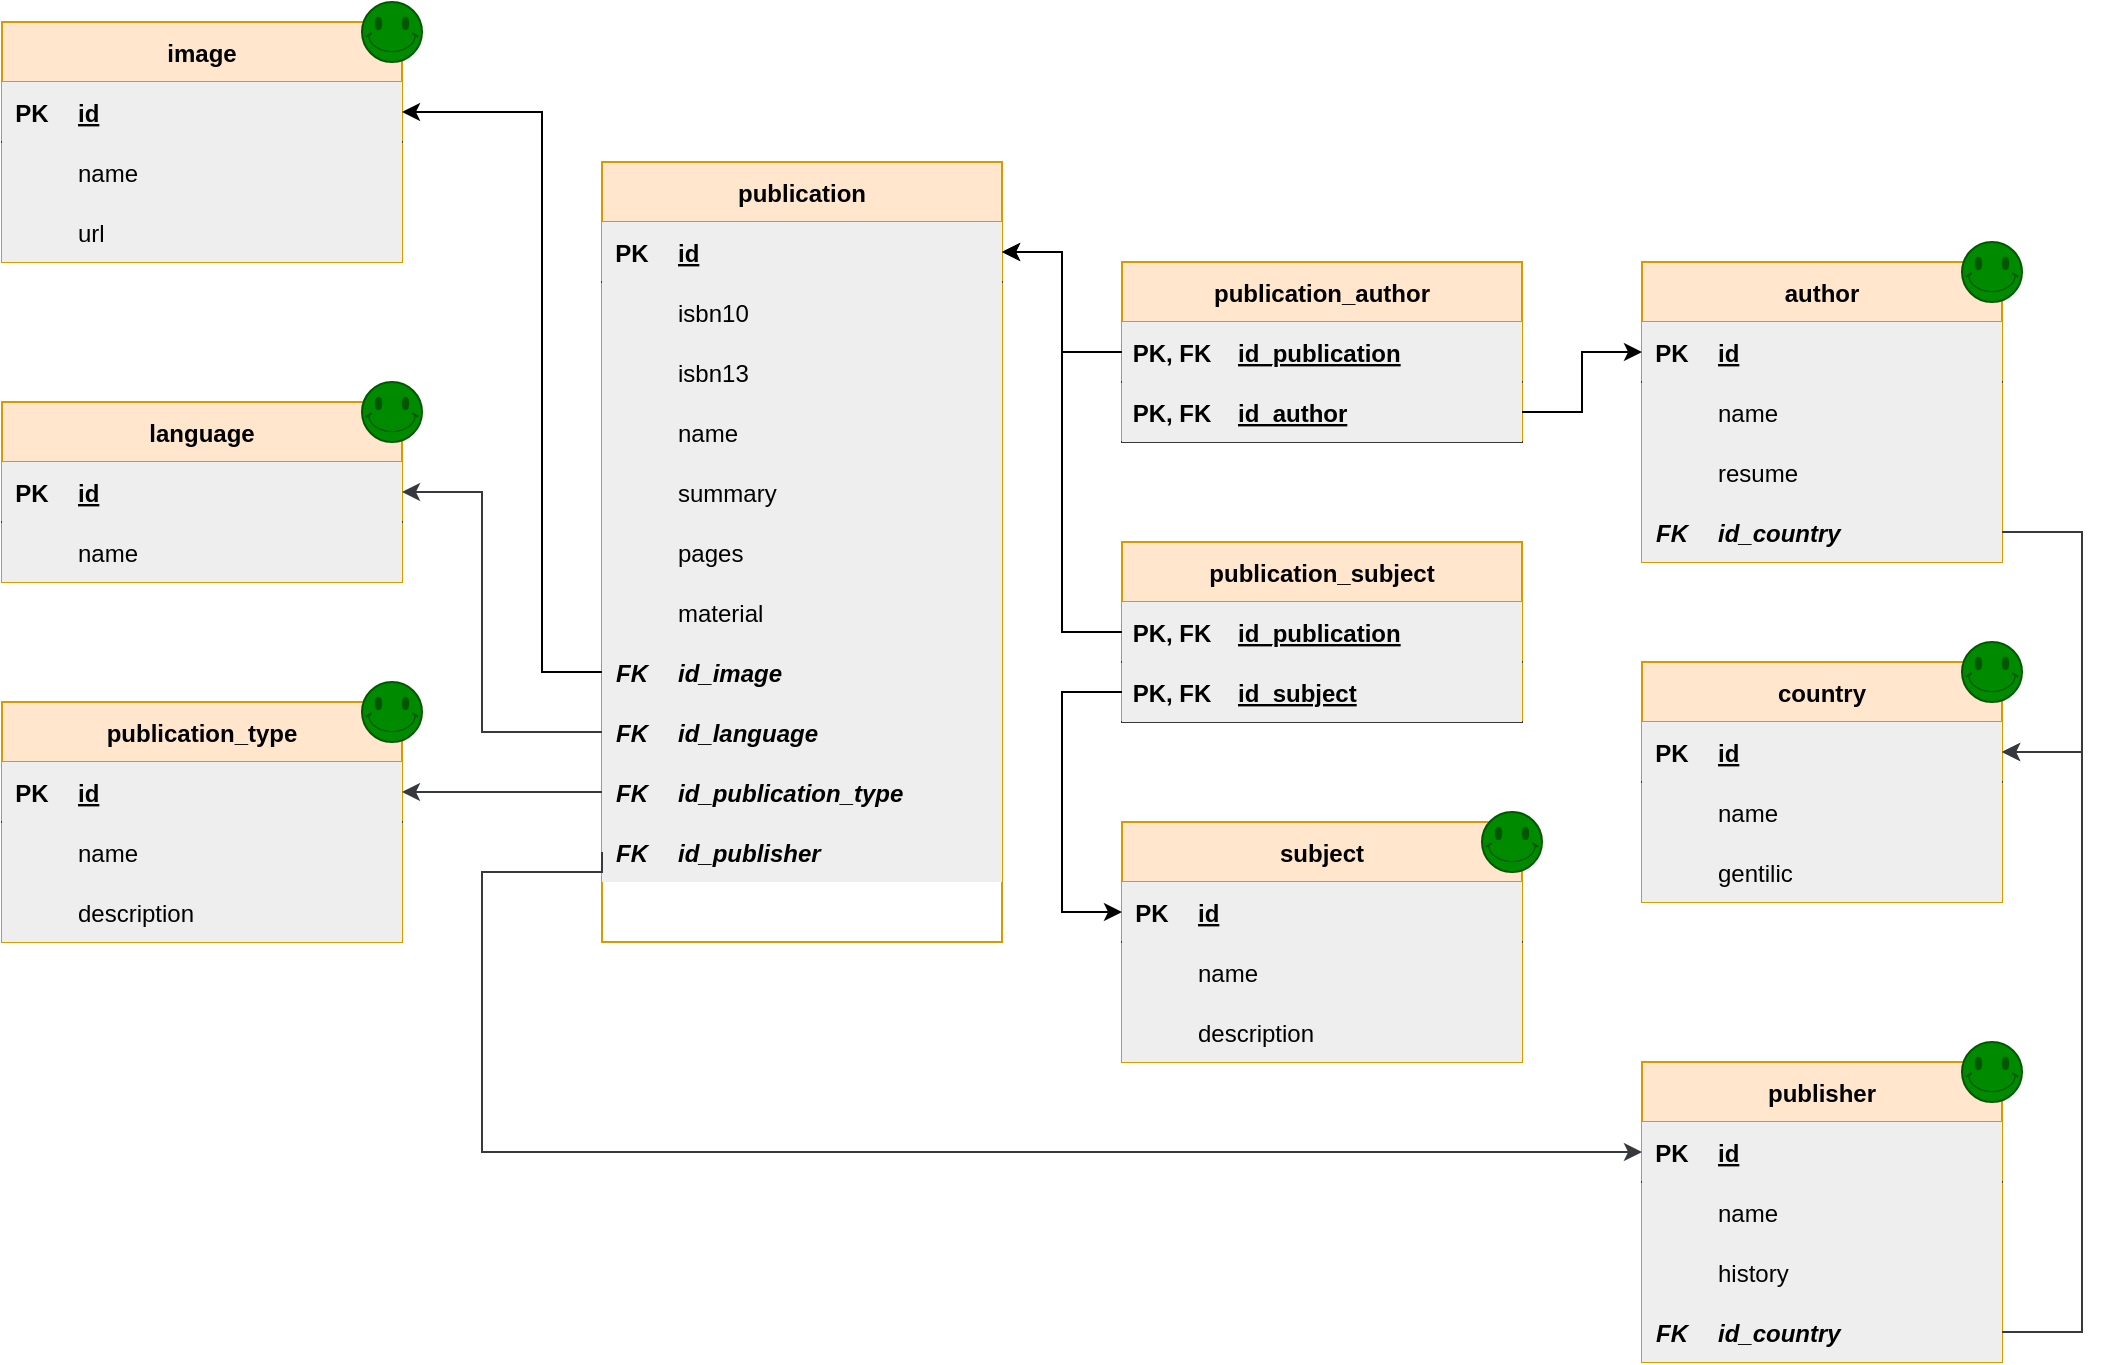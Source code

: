 <mxfile version="21.0.2" type="device"><diagram name="Página-1" id="mfetX-JVqdEnPKy1hPrd"><mxGraphModel dx="2098" dy="639" grid="1" gridSize="10" guides="1" tooltips="1" connect="1" arrows="1" fold="1" page="1" pageScale="1" pageWidth="827" pageHeight="1169" math="0" shadow="0"><root><mxCell id="0"/><mxCell id="1" parent="0"/><mxCell id="yhtWxjee3EIC4GKvI6Ur-1" value="country" style="shape=table;startSize=30;container=1;collapsible=1;childLayout=tableLayout;fixedRows=1;rowLines=0;fontStyle=1;align=center;resizeLast=1;shadow=0;swimlaneLine=1;fillColor=#ffe6cc;strokeColor=#d79b00;" parent="1" vertex="1"><mxGeometry x="620" y="520" width="180" height="120" as="geometry"/></mxCell><mxCell id="yhtWxjee3EIC4GKvI6Ur-2" value="" style="shape=tableRow;horizontal=0;startSize=0;swimlaneHead=0;swimlaneBody=0;collapsible=0;dropTarget=0;points=[[0,0.5],[1,0.5]];portConstraint=eastwest;top=0;left=0;right=0;bottom=1;shadow=0;fillColor=#eeeeee;swimlaneLine=1;strokeColor=#36393d;" parent="yhtWxjee3EIC4GKvI6Ur-1" vertex="1"><mxGeometry y="30" width="180" height="30" as="geometry"/></mxCell><mxCell id="yhtWxjee3EIC4GKvI6Ur-3" value="PK" style="shape=partialRectangle;connectable=0;top=0;left=0;bottom=0;right=0;fontStyle=1;overflow=hidden;shadow=0;fillColor=#eeeeee;swimlaneLine=1;strokeColor=#36393d;" parent="yhtWxjee3EIC4GKvI6Ur-2" vertex="1"><mxGeometry width="30" height="30" as="geometry"><mxRectangle width="30" height="30" as="alternateBounds"/></mxGeometry></mxCell><mxCell id="yhtWxjee3EIC4GKvI6Ur-4" value="id" style="shape=partialRectangle;connectable=0;top=0;left=0;bottom=0;right=0;align=left;spacingLeft=6;fontStyle=5;overflow=hidden;shadow=0;fillColor=#eeeeee;swimlaneLine=1;strokeColor=#36393d;" parent="yhtWxjee3EIC4GKvI6Ur-2" vertex="1"><mxGeometry x="30" width="150" height="30" as="geometry"><mxRectangle width="150" height="30" as="alternateBounds"/></mxGeometry></mxCell><mxCell id="yhtWxjee3EIC4GKvI6Ur-5" value="" style="shape=tableRow;horizontal=0;startSize=0;swimlaneHead=0;swimlaneBody=0;collapsible=0;dropTarget=0;points=[[0,0.5],[1,0.5]];portConstraint=eastwest;top=0;left=0;right=0;bottom=0;shadow=0;fillColor=#eeeeee;swimlaneLine=1;strokeColor=#36393d;" parent="yhtWxjee3EIC4GKvI6Ur-1" vertex="1"><mxGeometry y="60" width="180" height="30" as="geometry"/></mxCell><mxCell id="yhtWxjee3EIC4GKvI6Ur-6" value="" style="shape=partialRectangle;connectable=0;top=0;left=0;bottom=0;right=0;editable=1;overflow=hidden;shadow=0;fillColor=#eeeeee;swimlaneLine=1;strokeColor=#36393d;" parent="yhtWxjee3EIC4GKvI6Ur-5" vertex="1"><mxGeometry width="30" height="30" as="geometry"><mxRectangle width="30" height="30" as="alternateBounds"/></mxGeometry></mxCell><mxCell id="yhtWxjee3EIC4GKvI6Ur-7" value="name" style="shape=partialRectangle;connectable=0;top=0;left=0;bottom=0;right=0;align=left;spacingLeft=6;overflow=hidden;shadow=0;fillColor=#eeeeee;swimlaneLine=1;strokeColor=#36393d;" parent="yhtWxjee3EIC4GKvI6Ur-5" vertex="1"><mxGeometry x="30" width="150" height="30" as="geometry"><mxRectangle width="150" height="30" as="alternateBounds"/></mxGeometry></mxCell><mxCell id="yhtWxjee3EIC4GKvI6Ur-8" value="" style="shape=tableRow;horizontal=0;startSize=0;swimlaneHead=0;swimlaneBody=0;collapsible=0;dropTarget=0;points=[[0,0.5],[1,0.5]];portConstraint=eastwest;top=0;left=0;right=0;bottom=0;shadow=0;fillColor=#eeeeee;swimlaneLine=1;strokeColor=#36393d;" parent="yhtWxjee3EIC4GKvI6Ur-1" vertex="1"><mxGeometry y="90" width="180" height="30" as="geometry"/></mxCell><mxCell id="yhtWxjee3EIC4GKvI6Ur-9" value="" style="shape=partialRectangle;connectable=0;top=0;left=0;bottom=0;right=0;editable=1;overflow=hidden;shadow=0;fillColor=#eeeeee;swimlaneLine=1;strokeColor=#36393d;" parent="yhtWxjee3EIC4GKvI6Ur-8" vertex="1"><mxGeometry width="30" height="30" as="geometry"><mxRectangle width="30" height="30" as="alternateBounds"/></mxGeometry></mxCell><mxCell id="yhtWxjee3EIC4GKvI6Ur-10" value="gentilic" style="shape=partialRectangle;connectable=0;top=0;left=0;bottom=0;right=0;align=left;spacingLeft=6;overflow=hidden;shadow=0;fillColor=#eeeeee;swimlaneLine=1;strokeColor=#36393d;" parent="yhtWxjee3EIC4GKvI6Ur-8" vertex="1"><mxGeometry x="30" width="150" height="30" as="geometry"><mxRectangle width="150" height="30" as="alternateBounds"/></mxGeometry></mxCell><mxCell id="yhtWxjee3EIC4GKvI6Ur-14" value="publication_type" style="shape=table;startSize=30;container=1;collapsible=1;childLayout=tableLayout;fixedRows=1;rowLines=0;fontStyle=1;align=center;resizeLast=1;shadow=0;swimlaneLine=1;fillColor=#ffe6cc;strokeColor=#d79b00;" parent="1" vertex="1"><mxGeometry x="-200" y="540" width="200" height="120" as="geometry"/></mxCell><mxCell id="yhtWxjee3EIC4GKvI6Ur-15" value="" style="shape=tableRow;horizontal=0;startSize=0;swimlaneHead=0;swimlaneBody=0;collapsible=0;dropTarget=0;points=[[0,0.5],[1,0.5]];portConstraint=eastwest;top=0;left=0;right=0;bottom=1;shadow=0;fillColor=#eeeeee;swimlaneLine=1;strokeColor=#36393d;" parent="yhtWxjee3EIC4GKvI6Ur-14" vertex="1"><mxGeometry y="30" width="200" height="30" as="geometry"/></mxCell><mxCell id="yhtWxjee3EIC4GKvI6Ur-16" value="PK" style="shape=partialRectangle;connectable=0;top=0;left=0;bottom=0;right=0;fontStyle=1;overflow=hidden;shadow=0;fillColor=#eeeeee;swimlaneLine=1;strokeColor=#36393d;" parent="yhtWxjee3EIC4GKvI6Ur-15" vertex="1"><mxGeometry width="30" height="30" as="geometry"><mxRectangle width="30" height="30" as="alternateBounds"/></mxGeometry></mxCell><mxCell id="yhtWxjee3EIC4GKvI6Ur-17" value="id" style="shape=partialRectangle;connectable=0;top=0;left=0;bottom=0;right=0;align=left;spacingLeft=6;fontStyle=5;overflow=hidden;shadow=0;fillColor=#eeeeee;swimlaneLine=1;strokeColor=#36393d;" parent="yhtWxjee3EIC4GKvI6Ur-15" vertex="1"><mxGeometry x="30" width="170" height="30" as="geometry"><mxRectangle width="170" height="30" as="alternateBounds"/></mxGeometry></mxCell><mxCell id="yhtWxjee3EIC4GKvI6Ur-18" value="" style="shape=tableRow;horizontal=0;startSize=0;swimlaneHead=0;swimlaneBody=0;collapsible=0;dropTarget=0;points=[[0,0.5],[1,0.5]];portConstraint=eastwest;top=0;left=0;right=0;bottom=0;shadow=0;fillColor=#eeeeee;swimlaneLine=1;strokeColor=#36393d;" parent="yhtWxjee3EIC4GKvI6Ur-14" vertex="1"><mxGeometry y="60" width="200" height="30" as="geometry"/></mxCell><mxCell id="yhtWxjee3EIC4GKvI6Ur-19" value="" style="shape=partialRectangle;connectable=0;top=0;left=0;bottom=0;right=0;editable=1;overflow=hidden;shadow=0;fillColor=#eeeeee;swimlaneLine=1;strokeColor=#36393d;" parent="yhtWxjee3EIC4GKvI6Ur-18" vertex="1"><mxGeometry width="30" height="30" as="geometry"><mxRectangle width="30" height="30" as="alternateBounds"/></mxGeometry></mxCell><mxCell id="yhtWxjee3EIC4GKvI6Ur-20" value="name" style="shape=partialRectangle;connectable=0;top=0;left=0;bottom=0;right=0;align=left;spacingLeft=6;overflow=hidden;shadow=0;fillColor=#eeeeee;swimlaneLine=1;strokeColor=#36393d;" parent="yhtWxjee3EIC4GKvI6Ur-18" vertex="1"><mxGeometry x="30" width="170" height="30" as="geometry"><mxRectangle width="170" height="30" as="alternateBounds"/></mxGeometry></mxCell><mxCell id="yhtWxjee3EIC4GKvI6Ur-21" value="" style="shape=tableRow;horizontal=0;startSize=0;swimlaneHead=0;swimlaneBody=0;collapsible=0;dropTarget=0;points=[[0,0.5],[1,0.5]];portConstraint=eastwest;top=0;left=0;right=0;bottom=0;shadow=0;fillColor=#eeeeee;swimlaneLine=1;strokeColor=#36393d;" parent="yhtWxjee3EIC4GKvI6Ur-14" vertex="1"><mxGeometry y="90" width="200" height="30" as="geometry"/></mxCell><mxCell id="yhtWxjee3EIC4GKvI6Ur-22" value="" style="shape=partialRectangle;connectable=0;top=0;left=0;bottom=0;right=0;editable=1;overflow=hidden;shadow=0;fillColor=#eeeeee;swimlaneLine=1;strokeColor=#36393d;" parent="yhtWxjee3EIC4GKvI6Ur-21" vertex="1"><mxGeometry width="30" height="30" as="geometry"><mxRectangle width="30" height="30" as="alternateBounds"/></mxGeometry></mxCell><mxCell id="yhtWxjee3EIC4GKvI6Ur-23" value="description" style="shape=partialRectangle;connectable=0;top=0;left=0;bottom=0;right=0;align=left;spacingLeft=6;overflow=hidden;shadow=0;fillColor=#eeeeee;swimlaneLine=1;strokeColor=#36393d;" parent="yhtWxjee3EIC4GKvI6Ur-21" vertex="1"><mxGeometry x="30" width="170" height="30" as="geometry"><mxRectangle width="170" height="30" as="alternateBounds"/></mxGeometry></mxCell><mxCell id="yhtWxjee3EIC4GKvI6Ur-24" value="subject" style="shape=table;startSize=30;container=1;collapsible=1;childLayout=tableLayout;fixedRows=1;rowLines=0;fontStyle=1;align=center;resizeLast=1;shadow=0;swimlaneLine=1;fillColor=#ffe6cc;strokeColor=#d79b00;" parent="1" vertex="1"><mxGeometry x="360" y="600" width="200" height="120" as="geometry"/></mxCell><mxCell id="yhtWxjee3EIC4GKvI6Ur-25" value="" style="shape=tableRow;horizontal=0;startSize=0;swimlaneHead=0;swimlaneBody=0;collapsible=0;dropTarget=0;points=[[0,0.5],[1,0.5]];portConstraint=eastwest;top=0;left=0;right=0;bottom=1;shadow=0;fillColor=#eeeeee;swimlaneLine=1;strokeColor=#36393d;" parent="yhtWxjee3EIC4GKvI6Ur-24" vertex="1"><mxGeometry y="30" width="200" height="30" as="geometry"/></mxCell><mxCell id="yhtWxjee3EIC4GKvI6Ur-26" value="PK" style="shape=partialRectangle;connectable=0;top=0;left=0;bottom=0;right=0;fontStyle=1;overflow=hidden;shadow=0;fillColor=#eeeeee;swimlaneLine=1;strokeColor=#36393d;" parent="yhtWxjee3EIC4GKvI6Ur-25" vertex="1"><mxGeometry width="30" height="30" as="geometry"><mxRectangle width="30" height="30" as="alternateBounds"/></mxGeometry></mxCell><mxCell id="yhtWxjee3EIC4GKvI6Ur-27" value="id" style="shape=partialRectangle;connectable=0;top=0;left=0;bottom=0;right=0;align=left;spacingLeft=6;fontStyle=5;overflow=hidden;shadow=0;fillColor=#eeeeee;swimlaneLine=1;strokeColor=#36393d;" parent="yhtWxjee3EIC4GKvI6Ur-25" vertex="1"><mxGeometry x="30" width="170" height="30" as="geometry"><mxRectangle width="170" height="30" as="alternateBounds"/></mxGeometry></mxCell><mxCell id="yhtWxjee3EIC4GKvI6Ur-28" value="" style="shape=tableRow;horizontal=0;startSize=0;swimlaneHead=0;swimlaneBody=0;collapsible=0;dropTarget=0;points=[[0,0.5],[1,0.5]];portConstraint=eastwest;top=0;left=0;right=0;bottom=0;shadow=0;fillColor=#eeeeee;swimlaneLine=1;strokeColor=#36393d;" parent="yhtWxjee3EIC4GKvI6Ur-24" vertex="1"><mxGeometry y="60" width="200" height="30" as="geometry"/></mxCell><mxCell id="yhtWxjee3EIC4GKvI6Ur-29" value="" style="shape=partialRectangle;connectable=0;top=0;left=0;bottom=0;right=0;editable=1;overflow=hidden;shadow=0;fillColor=#eeeeee;swimlaneLine=1;strokeColor=#36393d;" parent="yhtWxjee3EIC4GKvI6Ur-28" vertex="1"><mxGeometry width="30" height="30" as="geometry"><mxRectangle width="30" height="30" as="alternateBounds"/></mxGeometry></mxCell><mxCell id="yhtWxjee3EIC4GKvI6Ur-30" value="name" style="shape=partialRectangle;connectable=0;top=0;left=0;bottom=0;right=0;align=left;spacingLeft=6;overflow=hidden;shadow=0;fillColor=#eeeeee;swimlaneLine=1;strokeColor=#36393d;" parent="yhtWxjee3EIC4GKvI6Ur-28" vertex="1"><mxGeometry x="30" width="170" height="30" as="geometry"><mxRectangle width="170" height="30" as="alternateBounds"/></mxGeometry></mxCell><mxCell id="yhtWxjee3EIC4GKvI6Ur-31" value="" style="shape=tableRow;horizontal=0;startSize=0;swimlaneHead=0;swimlaneBody=0;collapsible=0;dropTarget=0;points=[[0,0.5],[1,0.5]];portConstraint=eastwest;top=0;left=0;right=0;bottom=0;shadow=0;fillColor=#eeeeee;swimlaneLine=1;strokeColor=#36393d;" parent="yhtWxjee3EIC4GKvI6Ur-24" vertex="1"><mxGeometry y="90" width="200" height="30" as="geometry"/></mxCell><mxCell id="yhtWxjee3EIC4GKvI6Ur-32" value="" style="shape=partialRectangle;connectable=0;top=0;left=0;bottom=0;right=0;editable=1;overflow=hidden;shadow=0;fillColor=#eeeeee;swimlaneLine=1;strokeColor=#36393d;" parent="yhtWxjee3EIC4GKvI6Ur-31" vertex="1"><mxGeometry width="30" height="30" as="geometry"><mxRectangle width="30" height="30" as="alternateBounds"/></mxGeometry></mxCell><mxCell id="yhtWxjee3EIC4GKvI6Ur-33" value="description" style="shape=partialRectangle;connectable=0;top=0;left=0;bottom=0;right=0;align=left;spacingLeft=6;overflow=hidden;shadow=0;fillColor=#eeeeee;swimlaneLine=1;strokeColor=#36393d;" parent="yhtWxjee3EIC4GKvI6Ur-31" vertex="1"><mxGeometry x="30" width="170" height="30" as="geometry"><mxRectangle width="170" height="30" as="alternateBounds"/></mxGeometry></mxCell><mxCell id="yhtWxjee3EIC4GKvI6Ur-34" value="language" style="shape=table;startSize=30;container=1;collapsible=1;childLayout=tableLayout;fixedRows=1;rowLines=0;fontStyle=1;align=center;resizeLast=1;shadow=0;swimlaneLine=1;fillColor=#ffe6cc;strokeColor=#d79b00;" parent="1" vertex="1"><mxGeometry x="-200" y="390" width="200" height="90" as="geometry"/></mxCell><mxCell id="yhtWxjee3EIC4GKvI6Ur-35" value="" style="shape=tableRow;horizontal=0;startSize=0;swimlaneHead=0;swimlaneBody=0;collapsible=0;dropTarget=0;points=[[0,0.5],[1,0.5]];portConstraint=eastwest;top=0;left=0;right=0;bottom=1;shadow=0;fillColor=#eeeeee;swimlaneLine=1;strokeColor=#36393d;" parent="yhtWxjee3EIC4GKvI6Ur-34" vertex="1"><mxGeometry y="30" width="200" height="30" as="geometry"/></mxCell><mxCell id="yhtWxjee3EIC4GKvI6Ur-36" value="PK" style="shape=partialRectangle;connectable=0;top=0;left=0;bottom=0;right=0;fontStyle=1;overflow=hidden;shadow=0;fillColor=#eeeeee;swimlaneLine=1;strokeColor=#36393d;" parent="yhtWxjee3EIC4GKvI6Ur-35" vertex="1"><mxGeometry width="30" height="30" as="geometry"><mxRectangle width="30" height="30" as="alternateBounds"/></mxGeometry></mxCell><mxCell id="yhtWxjee3EIC4GKvI6Ur-37" value="id" style="shape=partialRectangle;connectable=0;top=0;left=0;bottom=0;right=0;align=left;spacingLeft=6;fontStyle=5;overflow=hidden;shadow=0;fillColor=#eeeeee;swimlaneLine=1;strokeColor=#36393d;" parent="yhtWxjee3EIC4GKvI6Ur-35" vertex="1"><mxGeometry x="30" width="170" height="30" as="geometry"><mxRectangle width="170" height="30" as="alternateBounds"/></mxGeometry></mxCell><mxCell id="yhtWxjee3EIC4GKvI6Ur-38" value="" style="shape=tableRow;horizontal=0;startSize=0;swimlaneHead=0;swimlaneBody=0;collapsible=0;dropTarget=0;points=[[0,0.5],[1,0.5]];portConstraint=eastwest;top=0;left=0;right=0;bottom=0;shadow=0;fillColor=#eeeeee;swimlaneLine=1;strokeColor=#36393d;" parent="yhtWxjee3EIC4GKvI6Ur-34" vertex="1"><mxGeometry y="60" width="200" height="30" as="geometry"/></mxCell><mxCell id="yhtWxjee3EIC4GKvI6Ur-39" value="" style="shape=partialRectangle;connectable=0;top=0;left=0;bottom=0;right=0;editable=1;overflow=hidden;shadow=0;fillColor=#eeeeee;swimlaneLine=1;strokeColor=#36393d;" parent="yhtWxjee3EIC4GKvI6Ur-38" vertex="1"><mxGeometry width="30" height="30" as="geometry"><mxRectangle width="30" height="30" as="alternateBounds"/></mxGeometry></mxCell><mxCell id="yhtWxjee3EIC4GKvI6Ur-40" value="name" style="shape=partialRectangle;connectable=0;top=0;left=0;bottom=0;right=0;align=left;spacingLeft=6;overflow=hidden;shadow=0;fillColor=#eeeeee;swimlaneLine=1;strokeColor=#36393d;" parent="yhtWxjee3EIC4GKvI6Ur-38" vertex="1"><mxGeometry x="30" width="170" height="30" as="geometry"><mxRectangle width="170" height="30" as="alternateBounds"/></mxGeometry></mxCell><mxCell id="yhtWxjee3EIC4GKvI6Ur-58" value="author" style="shape=table;startSize=30;container=1;collapsible=1;childLayout=tableLayout;fixedRows=1;rowLines=0;fontStyle=1;align=center;resizeLast=1;shadow=0;swimlaneLine=1;fillColor=#ffe6cc;strokeColor=#d79b00;" parent="1" vertex="1"><mxGeometry x="620" y="320" width="180" height="150" as="geometry"/></mxCell><mxCell id="yhtWxjee3EIC4GKvI6Ur-59" value="" style="shape=tableRow;horizontal=0;startSize=0;swimlaneHead=0;swimlaneBody=0;collapsible=0;dropTarget=0;points=[[0,0.5],[1,0.5]];portConstraint=eastwest;top=0;left=0;right=0;bottom=1;shadow=0;fillColor=#eeeeee;swimlaneLine=1;strokeColor=#36393d;" parent="yhtWxjee3EIC4GKvI6Ur-58" vertex="1"><mxGeometry y="30" width="180" height="30" as="geometry"/></mxCell><mxCell id="yhtWxjee3EIC4GKvI6Ur-60" value="PK" style="shape=partialRectangle;connectable=0;top=0;left=0;bottom=0;right=0;fontStyle=1;overflow=hidden;shadow=0;swimlaneLine=1;fillColor=#eeeeee;strokeColor=#36393d;" parent="yhtWxjee3EIC4GKvI6Ur-59" vertex="1"><mxGeometry width="30" height="30" as="geometry"><mxRectangle width="30" height="30" as="alternateBounds"/></mxGeometry></mxCell><mxCell id="yhtWxjee3EIC4GKvI6Ur-61" value="id" style="shape=partialRectangle;connectable=0;top=0;left=0;bottom=0;right=0;align=left;spacingLeft=6;fontStyle=5;overflow=hidden;shadow=0;swimlaneLine=1;fillColor=#eeeeee;strokeColor=#36393d;" parent="yhtWxjee3EIC4GKvI6Ur-59" vertex="1"><mxGeometry x="30" width="150" height="30" as="geometry"><mxRectangle width="150" height="30" as="alternateBounds"/></mxGeometry></mxCell><mxCell id="yhtWxjee3EIC4GKvI6Ur-62" value="" style="shape=tableRow;horizontal=0;startSize=0;swimlaneHead=0;swimlaneBody=0;collapsible=0;dropTarget=0;points=[[0,0.5],[1,0.5]];portConstraint=eastwest;top=0;left=0;right=0;bottom=0;shadow=0;fillColor=#eeeeee;swimlaneLine=1;strokeColor=#36393d;" parent="yhtWxjee3EIC4GKvI6Ur-58" vertex="1"><mxGeometry y="60" width="180" height="30" as="geometry"/></mxCell><mxCell id="yhtWxjee3EIC4GKvI6Ur-63" value="" style="shape=partialRectangle;connectable=0;top=0;left=0;bottom=0;right=0;editable=1;overflow=hidden;shadow=0;fillColor=#eeeeee;swimlaneLine=1;strokeColor=#36393d;" parent="yhtWxjee3EIC4GKvI6Ur-62" vertex="1"><mxGeometry width="30" height="30" as="geometry"><mxRectangle width="30" height="30" as="alternateBounds"/></mxGeometry></mxCell><mxCell id="yhtWxjee3EIC4GKvI6Ur-64" value="name" style="shape=partialRectangle;connectable=0;top=0;left=0;bottom=0;right=0;align=left;spacingLeft=6;overflow=hidden;shadow=0;fillColor=#eeeeee;swimlaneLine=1;strokeColor=#36393d;" parent="yhtWxjee3EIC4GKvI6Ur-62" vertex="1"><mxGeometry x="30" width="150" height="30" as="geometry"><mxRectangle width="150" height="30" as="alternateBounds"/></mxGeometry></mxCell><mxCell id="yhtWxjee3EIC4GKvI6Ur-65" value="" style="shape=tableRow;horizontal=0;startSize=0;swimlaneHead=0;swimlaneBody=0;collapsible=0;dropTarget=0;points=[[0,0.5],[1,0.5]];portConstraint=eastwest;top=0;left=0;right=0;bottom=0;shadow=0;fillColor=#eeeeee;swimlaneLine=1;strokeColor=#36393d;" parent="yhtWxjee3EIC4GKvI6Ur-58" vertex="1"><mxGeometry y="90" width="180" height="30" as="geometry"/></mxCell><mxCell id="yhtWxjee3EIC4GKvI6Ur-66" value="" style="shape=partialRectangle;connectable=0;top=0;left=0;bottom=0;right=0;editable=1;overflow=hidden;shadow=0;fillColor=#eeeeee;swimlaneLine=1;strokeColor=#36393d;" parent="yhtWxjee3EIC4GKvI6Ur-65" vertex="1"><mxGeometry width="30" height="30" as="geometry"><mxRectangle width="30" height="30" as="alternateBounds"/></mxGeometry></mxCell><mxCell id="yhtWxjee3EIC4GKvI6Ur-67" value="resume" style="shape=partialRectangle;connectable=0;top=0;left=0;bottom=0;right=0;align=left;spacingLeft=6;overflow=hidden;shadow=0;fillColor=#eeeeee;swimlaneLine=1;strokeColor=#36393d;" parent="yhtWxjee3EIC4GKvI6Ur-65" vertex="1"><mxGeometry x="30" width="150" height="30" as="geometry"><mxRectangle width="150" height="30" as="alternateBounds"/></mxGeometry></mxCell><mxCell id="yhtWxjee3EIC4GKvI6Ur-68" value="" style="shape=tableRow;horizontal=0;startSize=0;swimlaneHead=0;swimlaneBody=0;collapsible=0;dropTarget=0;points=[[0,0.5],[1,0.5]];portConstraint=eastwest;top=0;left=0;right=0;bottom=0;shadow=0;fillColor=#eeeeee;swimlaneLine=1;strokeColor=#36393d;" parent="yhtWxjee3EIC4GKvI6Ur-58" vertex="1"><mxGeometry y="120" width="180" height="30" as="geometry"/></mxCell><mxCell id="yhtWxjee3EIC4GKvI6Ur-69" value="FK" style="shape=partialRectangle;connectable=0;top=0;left=0;bottom=0;right=0;editable=1;overflow=hidden;shadow=0;fillColor=#eeeeee;swimlaneLine=1;strokeColor=#36393d;fontStyle=3" parent="yhtWxjee3EIC4GKvI6Ur-68" vertex="1"><mxGeometry width="30" height="30" as="geometry"><mxRectangle width="30" height="30" as="alternateBounds"/></mxGeometry></mxCell><mxCell id="yhtWxjee3EIC4GKvI6Ur-70" value="id_country" style="shape=partialRectangle;connectable=0;top=0;left=0;bottom=0;right=0;align=left;spacingLeft=6;overflow=hidden;shadow=0;fillColor=#eeeeee;swimlaneLine=1;strokeColor=#36393d;fontStyle=3" parent="yhtWxjee3EIC4GKvI6Ur-68" vertex="1"><mxGeometry x="30" width="150" height="30" as="geometry"><mxRectangle width="150" height="30" as="alternateBounds"/></mxGeometry></mxCell><mxCell id="yhtWxjee3EIC4GKvI6Ur-73" value="publisher" style="shape=table;startSize=30;container=1;collapsible=1;childLayout=tableLayout;fixedRows=1;rowLines=0;fontStyle=1;align=center;resizeLast=1;shadow=0;swimlaneLine=1;fillColor=#ffe6cc;strokeColor=#d79b00;" parent="1" vertex="1"><mxGeometry x="620" y="720" width="180" height="150" as="geometry"/></mxCell><mxCell id="yhtWxjee3EIC4GKvI6Ur-74" value="" style="shape=tableRow;horizontal=0;startSize=0;swimlaneHead=0;swimlaneBody=0;collapsible=0;dropTarget=0;points=[[0,0.5],[1,0.5]];portConstraint=eastwest;top=0;left=0;right=0;bottom=1;shadow=0;fillColor=#eeeeee;swimlaneLine=1;strokeColor=#36393d;" parent="yhtWxjee3EIC4GKvI6Ur-73" vertex="1"><mxGeometry y="30" width="180" height="30" as="geometry"/></mxCell><mxCell id="yhtWxjee3EIC4GKvI6Ur-75" value="PK" style="shape=partialRectangle;connectable=0;top=0;left=0;bottom=0;right=0;fontStyle=1;overflow=hidden;shadow=0;fillColor=#eeeeee;swimlaneLine=1;strokeColor=#36393d;" parent="yhtWxjee3EIC4GKvI6Ur-74" vertex="1"><mxGeometry width="30" height="30" as="geometry"><mxRectangle width="30" height="30" as="alternateBounds"/></mxGeometry></mxCell><mxCell id="yhtWxjee3EIC4GKvI6Ur-76" value="id" style="shape=partialRectangle;connectable=0;top=0;left=0;bottom=0;right=0;align=left;spacingLeft=6;fontStyle=5;overflow=hidden;shadow=0;fillColor=#eeeeee;swimlaneLine=1;strokeColor=#36393d;" parent="yhtWxjee3EIC4GKvI6Ur-74" vertex="1"><mxGeometry x="30" width="150" height="30" as="geometry"><mxRectangle width="150" height="30" as="alternateBounds"/></mxGeometry></mxCell><mxCell id="yhtWxjee3EIC4GKvI6Ur-77" value="" style="shape=tableRow;horizontal=0;startSize=0;swimlaneHead=0;swimlaneBody=0;collapsible=0;dropTarget=0;points=[[0,0.5],[1,0.5]];portConstraint=eastwest;top=0;left=0;right=0;bottom=0;shadow=0;fillColor=#eeeeee;swimlaneLine=1;strokeColor=#36393d;" parent="yhtWxjee3EIC4GKvI6Ur-73" vertex="1"><mxGeometry y="60" width="180" height="30" as="geometry"/></mxCell><mxCell id="yhtWxjee3EIC4GKvI6Ur-78" value="" style="shape=partialRectangle;connectable=0;top=0;left=0;bottom=0;right=0;editable=1;overflow=hidden;shadow=0;fillColor=#eeeeee;swimlaneLine=1;strokeColor=#36393d;" parent="yhtWxjee3EIC4GKvI6Ur-77" vertex="1"><mxGeometry width="30" height="30" as="geometry"><mxRectangle width="30" height="30" as="alternateBounds"/></mxGeometry></mxCell><mxCell id="yhtWxjee3EIC4GKvI6Ur-79" value="name" style="shape=partialRectangle;connectable=0;top=0;left=0;bottom=0;right=0;align=left;spacingLeft=6;overflow=hidden;shadow=0;fillColor=#eeeeee;swimlaneLine=1;strokeColor=#36393d;" parent="yhtWxjee3EIC4GKvI6Ur-77" vertex="1"><mxGeometry x="30" width="150" height="30" as="geometry"><mxRectangle width="150" height="30" as="alternateBounds"/></mxGeometry></mxCell><mxCell id="yhtWxjee3EIC4GKvI6Ur-80" value="" style="shape=tableRow;horizontal=0;startSize=0;swimlaneHead=0;swimlaneBody=0;collapsible=0;dropTarget=0;points=[[0,0.5],[1,0.5]];portConstraint=eastwest;top=0;left=0;right=0;bottom=0;shadow=0;fillColor=#eeeeee;swimlaneLine=1;strokeColor=#36393d;" parent="yhtWxjee3EIC4GKvI6Ur-73" vertex="1"><mxGeometry y="90" width="180" height="30" as="geometry"/></mxCell><mxCell id="yhtWxjee3EIC4GKvI6Ur-81" value="" style="shape=partialRectangle;connectable=0;top=0;left=0;bottom=0;right=0;editable=1;overflow=hidden;shadow=0;fillColor=#eeeeee;swimlaneLine=1;strokeColor=#36393d;" parent="yhtWxjee3EIC4GKvI6Ur-80" vertex="1"><mxGeometry width="30" height="30" as="geometry"><mxRectangle width="30" height="30" as="alternateBounds"/></mxGeometry></mxCell><mxCell id="yhtWxjee3EIC4GKvI6Ur-82" value="history" style="shape=partialRectangle;connectable=0;top=0;left=0;bottom=0;right=0;align=left;spacingLeft=6;overflow=hidden;shadow=0;fillColor=#eeeeee;swimlaneLine=1;strokeColor=#36393d;" parent="yhtWxjee3EIC4GKvI6Ur-80" vertex="1"><mxGeometry x="30" width="150" height="30" as="geometry"><mxRectangle width="150" height="30" as="alternateBounds"/></mxGeometry></mxCell><mxCell id="yhtWxjee3EIC4GKvI6Ur-83" value="" style="shape=tableRow;horizontal=0;startSize=0;swimlaneHead=0;swimlaneBody=0;collapsible=0;dropTarget=0;points=[[0,0.5],[1,0.5]];portConstraint=eastwest;top=0;left=0;right=0;bottom=0;shadow=0;fillColor=#eeeeee;swimlaneLine=1;strokeColor=#36393d;" parent="yhtWxjee3EIC4GKvI6Ur-73" vertex="1"><mxGeometry y="120" width="180" height="30" as="geometry"/></mxCell><mxCell id="yhtWxjee3EIC4GKvI6Ur-84" value="FK" style="shape=partialRectangle;connectable=0;top=0;left=0;bottom=0;right=0;editable=1;overflow=hidden;shadow=0;fillColor=#eeeeee;swimlaneLine=1;strokeColor=#36393d;fontStyle=3" parent="yhtWxjee3EIC4GKvI6Ur-83" vertex="1"><mxGeometry width="30" height="30" as="geometry"><mxRectangle width="30" height="30" as="alternateBounds"/></mxGeometry></mxCell><mxCell id="yhtWxjee3EIC4GKvI6Ur-85" value="id_country" style="shape=partialRectangle;connectable=0;top=0;left=0;bottom=0;right=0;align=left;spacingLeft=6;overflow=hidden;shadow=0;fillColor=#eeeeee;swimlaneLine=1;strokeColor=#36393d;fontStyle=3" parent="yhtWxjee3EIC4GKvI6Ur-83" vertex="1"><mxGeometry x="30" width="150" height="30" as="geometry"><mxRectangle width="150" height="30" as="alternateBounds"/></mxGeometry></mxCell><mxCell id="yhtWxjee3EIC4GKvI6Ur-93" style="edgeStyle=orthogonalEdgeStyle;rounded=0;orthogonalLoop=1;jettySize=auto;html=1;exitX=1;exitY=0.5;exitDx=0;exitDy=0;entryX=1;entryY=0.5;entryDx=0;entryDy=0;shadow=0;fillColor=#eeeeee;swimlaneLine=1;strokeColor=#36393d;" parent="1" source="yhtWxjee3EIC4GKvI6Ur-68" target="yhtWxjee3EIC4GKvI6Ur-2" edge="1"><mxGeometry relative="1" as="geometry"><Array as="points"><mxPoint x="840" y="455"/><mxPoint x="840" y="565"/></Array></mxGeometry></mxCell><mxCell id="yhtWxjee3EIC4GKvI6Ur-94" style="edgeStyle=orthogonalEdgeStyle;rounded=0;orthogonalLoop=1;jettySize=auto;html=1;exitX=1;exitY=0.5;exitDx=0;exitDy=0;entryX=1;entryY=0.5;entryDx=0;entryDy=0;shadow=0;fillColor=#eeeeee;swimlaneLine=1;strokeColor=#36393d;" parent="1" source="yhtWxjee3EIC4GKvI6Ur-83" target="yhtWxjee3EIC4GKvI6Ur-2" edge="1"><mxGeometry relative="1" as="geometry"><mxPoint x="560" y="570" as="targetPoint"/><Array as="points"><mxPoint x="840" y="855"/><mxPoint x="840" y="565"/></Array></mxGeometry></mxCell><mxCell id="yhtWxjee3EIC4GKvI6Ur-144" value="publication" style="shape=table;startSize=30;container=1;collapsible=1;childLayout=tableLayout;fixedRows=1;rowLines=0;fontStyle=1;align=center;resizeLast=1;shadow=0;swimlaneLine=1;fillColor=#ffe6cc;strokeColor=#d79b00;" parent="1" vertex="1"><mxGeometry x="100" y="270" width="200" height="390" as="geometry"/></mxCell><mxCell id="yhtWxjee3EIC4GKvI6Ur-145" value="" style="shape=tableRow;horizontal=0;startSize=0;swimlaneHead=0;swimlaneBody=0;collapsible=0;dropTarget=0;points=[[0,0.5],[1,0.5]];portConstraint=eastwest;top=0;left=0;right=0;bottom=1;shadow=0;fillColor=#eeeeee;swimlaneLine=1;strokeColor=#36393d;" parent="yhtWxjee3EIC4GKvI6Ur-144" vertex="1"><mxGeometry y="30" width="200" height="30" as="geometry"/></mxCell><mxCell id="yhtWxjee3EIC4GKvI6Ur-146" value="PK" style="shape=partialRectangle;connectable=0;top=0;left=0;bottom=0;right=0;fontStyle=1;overflow=hidden;shadow=0;fillColor=#eeeeee;swimlaneLine=1;strokeColor=#36393d;" parent="yhtWxjee3EIC4GKvI6Ur-145" vertex="1"><mxGeometry width="30" height="30" as="geometry"><mxRectangle width="30" height="30" as="alternateBounds"/></mxGeometry></mxCell><mxCell id="yhtWxjee3EIC4GKvI6Ur-147" value="id" style="shape=partialRectangle;connectable=0;top=0;left=0;bottom=0;right=0;align=left;spacingLeft=6;fontStyle=5;overflow=hidden;shadow=0;fillColor=#eeeeee;swimlaneLine=1;strokeColor=#36393d;" parent="yhtWxjee3EIC4GKvI6Ur-145" vertex="1"><mxGeometry x="30" width="170" height="30" as="geometry"><mxRectangle width="170" height="30" as="alternateBounds"/></mxGeometry></mxCell><mxCell id="yhtWxjee3EIC4GKvI6Ur-148" value="" style="shape=tableRow;horizontal=0;startSize=0;swimlaneHead=0;swimlaneBody=0;collapsible=0;dropTarget=0;points=[[0,0.5],[1,0.5]];portConstraint=eastwest;top=0;left=0;right=0;bottom=0;shadow=0;fillColor=#eeeeee;swimlaneLine=1;strokeColor=#36393d;" parent="yhtWxjee3EIC4GKvI6Ur-144" vertex="1"><mxGeometry y="60" width="200" height="30" as="geometry"/></mxCell><mxCell id="yhtWxjee3EIC4GKvI6Ur-149" value="" style="shape=partialRectangle;connectable=0;top=0;left=0;bottom=0;right=0;editable=1;overflow=hidden;shadow=0;fillColor=#eeeeee;swimlaneLine=1;strokeColor=#36393d;" parent="yhtWxjee3EIC4GKvI6Ur-148" vertex="1"><mxGeometry width="30" height="30" as="geometry"><mxRectangle width="30" height="30" as="alternateBounds"/></mxGeometry></mxCell><mxCell id="yhtWxjee3EIC4GKvI6Ur-150" value="isbn10" style="shape=partialRectangle;connectable=0;top=0;left=0;bottom=0;right=0;align=left;spacingLeft=6;overflow=hidden;shadow=0;fillColor=#eeeeee;swimlaneLine=1;strokeColor=#36393d;" parent="yhtWxjee3EIC4GKvI6Ur-148" vertex="1"><mxGeometry x="30" width="170" height="30" as="geometry"><mxRectangle width="170" height="30" as="alternateBounds"/></mxGeometry></mxCell><mxCell id="yhtWxjee3EIC4GKvI6Ur-151" value="" style="shape=tableRow;horizontal=0;startSize=0;swimlaneHead=0;swimlaneBody=0;collapsible=0;dropTarget=0;points=[[0,0.5],[1,0.5]];portConstraint=eastwest;top=0;left=0;right=0;bottom=0;shadow=0;fillColor=#eeeeee;swimlaneLine=1;strokeColor=#36393d;" parent="yhtWxjee3EIC4GKvI6Ur-144" vertex="1"><mxGeometry y="90" width="200" height="30" as="geometry"/></mxCell><mxCell id="yhtWxjee3EIC4GKvI6Ur-152" value="" style="shape=partialRectangle;connectable=0;top=0;left=0;bottom=0;right=0;editable=1;overflow=hidden;shadow=0;fillColor=#eeeeee;swimlaneLine=1;strokeColor=#36393d;" parent="yhtWxjee3EIC4GKvI6Ur-151" vertex="1"><mxGeometry width="30" height="30" as="geometry"><mxRectangle width="30" height="30" as="alternateBounds"/></mxGeometry></mxCell><mxCell id="yhtWxjee3EIC4GKvI6Ur-153" value="isbn13" style="shape=partialRectangle;connectable=0;top=0;left=0;bottom=0;right=0;align=left;spacingLeft=6;overflow=hidden;shadow=0;fillColor=#eeeeee;swimlaneLine=1;strokeColor=#36393d;" parent="yhtWxjee3EIC4GKvI6Ur-151" vertex="1"><mxGeometry x="30" width="170" height="30" as="geometry"><mxRectangle width="170" height="30" as="alternateBounds"/></mxGeometry></mxCell><mxCell id="yhtWxjee3EIC4GKvI6Ur-178" value="" style="shape=tableRow;horizontal=0;startSize=0;swimlaneHead=0;swimlaneBody=0;collapsible=0;dropTarget=0;points=[[0,0.5],[1,0.5]];portConstraint=eastwest;top=0;left=0;right=0;bottom=0;shadow=0;fillColor=#eeeeee;swimlaneLine=1;strokeColor=#36393d;" parent="yhtWxjee3EIC4GKvI6Ur-144" vertex="1"><mxGeometry y="120" width="200" height="30" as="geometry"/></mxCell><mxCell id="yhtWxjee3EIC4GKvI6Ur-179" value="" style="shape=partialRectangle;connectable=0;top=0;left=0;bottom=0;right=0;editable=1;overflow=hidden;shadow=0;fillColor=#eeeeee;swimlaneLine=1;strokeColor=#36393d;" parent="yhtWxjee3EIC4GKvI6Ur-178" vertex="1"><mxGeometry width="30" height="30" as="geometry"><mxRectangle width="30" height="30" as="alternateBounds"/></mxGeometry></mxCell><mxCell id="yhtWxjee3EIC4GKvI6Ur-180" value="name" style="shape=partialRectangle;connectable=0;top=0;left=0;bottom=0;right=0;align=left;spacingLeft=6;overflow=hidden;shadow=0;fillColor=#eeeeee;swimlaneLine=1;strokeColor=#36393d;" parent="yhtWxjee3EIC4GKvI6Ur-178" vertex="1"><mxGeometry x="30" width="170" height="30" as="geometry"><mxRectangle width="170" height="30" as="alternateBounds"/></mxGeometry></mxCell><mxCell id="yhtWxjee3EIC4GKvI6Ur-160" value="" style="shape=tableRow;horizontal=0;startSize=0;swimlaneHead=0;swimlaneBody=0;collapsible=0;dropTarget=0;points=[[0,0.5],[1,0.5]];portConstraint=eastwest;top=0;left=0;right=0;bottom=0;shadow=0;fillColor=#eeeeee;swimlaneLine=1;strokeColor=#36393d;" parent="yhtWxjee3EIC4GKvI6Ur-144" vertex="1"><mxGeometry y="150" width="200" height="30" as="geometry"/></mxCell><mxCell id="yhtWxjee3EIC4GKvI6Ur-161" value="" style="shape=partialRectangle;connectable=0;top=0;left=0;bottom=0;right=0;editable=1;overflow=hidden;shadow=0;fillColor=#eeeeee;swimlaneLine=1;strokeColor=#36393d;" parent="yhtWxjee3EIC4GKvI6Ur-160" vertex="1"><mxGeometry width="30" height="30" as="geometry"><mxRectangle width="30" height="30" as="alternateBounds"/></mxGeometry></mxCell><mxCell id="yhtWxjee3EIC4GKvI6Ur-162" value="summary" style="shape=partialRectangle;connectable=0;top=0;left=0;bottom=0;right=0;align=left;spacingLeft=6;overflow=hidden;shadow=0;fillColor=#eeeeee;swimlaneLine=1;strokeColor=#36393d;" parent="yhtWxjee3EIC4GKvI6Ur-160" vertex="1"><mxGeometry x="30" width="170" height="30" as="geometry"><mxRectangle width="170" height="30" as="alternateBounds"/></mxGeometry></mxCell><mxCell id="yhtWxjee3EIC4GKvI6Ur-154" value="" style="shape=tableRow;horizontal=0;startSize=0;swimlaneHead=0;swimlaneBody=0;collapsible=0;dropTarget=0;points=[[0,0.5],[1,0.5]];portConstraint=eastwest;top=0;left=0;right=0;bottom=0;shadow=0;fillColor=#eeeeee;swimlaneLine=1;strokeColor=#36393d;" parent="yhtWxjee3EIC4GKvI6Ur-144" vertex="1"><mxGeometry y="180" width="200" height="30" as="geometry"/></mxCell><mxCell id="yhtWxjee3EIC4GKvI6Ur-155" value="" style="shape=partialRectangle;connectable=0;top=0;left=0;bottom=0;right=0;editable=1;overflow=hidden;shadow=0;fillColor=#eeeeee;swimlaneLine=1;strokeColor=#36393d;" parent="yhtWxjee3EIC4GKvI6Ur-154" vertex="1"><mxGeometry width="30" height="30" as="geometry"><mxRectangle width="30" height="30" as="alternateBounds"/></mxGeometry></mxCell><mxCell id="yhtWxjee3EIC4GKvI6Ur-156" value="pages" style="shape=partialRectangle;connectable=0;top=0;left=0;bottom=0;right=0;align=left;spacingLeft=6;overflow=hidden;shadow=0;fillColor=#eeeeee;swimlaneLine=1;strokeColor=#36393d;" parent="yhtWxjee3EIC4GKvI6Ur-154" vertex="1"><mxGeometry x="30" width="170" height="30" as="geometry"><mxRectangle width="170" height="30" as="alternateBounds"/></mxGeometry></mxCell><mxCell id="yhtWxjee3EIC4GKvI6Ur-157" value="" style="shape=tableRow;horizontal=0;startSize=0;swimlaneHead=0;swimlaneBody=0;collapsible=0;dropTarget=0;points=[[0,0.5],[1,0.5]];portConstraint=eastwest;top=0;left=0;right=0;bottom=0;shadow=0;fillColor=#eeeeee;swimlaneLine=1;strokeColor=#36393d;" parent="yhtWxjee3EIC4GKvI6Ur-144" vertex="1"><mxGeometry y="210" width="200" height="30" as="geometry"/></mxCell><mxCell id="yhtWxjee3EIC4GKvI6Ur-158" value="" style="shape=partialRectangle;connectable=0;top=0;left=0;bottom=0;right=0;editable=1;overflow=hidden;shadow=0;fillColor=#eeeeee;swimlaneLine=1;strokeColor=#36393d;" parent="yhtWxjee3EIC4GKvI6Ur-157" vertex="1"><mxGeometry width="30" height="30" as="geometry"><mxRectangle width="30" height="30" as="alternateBounds"/></mxGeometry></mxCell><mxCell id="yhtWxjee3EIC4GKvI6Ur-159" value="material" style="shape=partialRectangle;connectable=0;top=0;left=0;bottom=0;right=0;align=left;spacingLeft=6;overflow=hidden;shadow=0;fillColor=#eeeeee;swimlaneLine=1;strokeColor=#36393d;" parent="yhtWxjee3EIC4GKvI6Ur-157" vertex="1"><mxGeometry x="30" width="170" height="30" as="geometry"><mxRectangle width="170" height="30" as="alternateBounds"/></mxGeometry></mxCell><mxCell id="2tVDdo0rrVoNPyOjfyDv-10" value="" style="shape=tableRow;horizontal=0;startSize=0;swimlaneHead=0;swimlaneBody=0;collapsible=0;dropTarget=0;points=[[0,0.5],[1,0.5]];portConstraint=eastwest;top=0;left=0;right=0;bottom=0;shadow=0;fillColor=#eeeeee;swimlaneLine=1;strokeColor=#36393d;" vertex="1" parent="yhtWxjee3EIC4GKvI6Ur-144"><mxGeometry y="240" width="200" height="30" as="geometry"/></mxCell><mxCell id="2tVDdo0rrVoNPyOjfyDv-11" value="FK" style="shape=partialRectangle;connectable=0;top=0;left=0;bottom=0;right=0;editable=1;overflow=hidden;shadow=0;fillColor=#eeeeee;swimlaneLine=1;strokeColor=#36393d;fontStyle=3" vertex="1" parent="2tVDdo0rrVoNPyOjfyDv-10"><mxGeometry width="30" height="30" as="geometry"><mxRectangle width="30" height="30" as="alternateBounds"/></mxGeometry></mxCell><mxCell id="2tVDdo0rrVoNPyOjfyDv-12" value="id_image" style="shape=partialRectangle;connectable=0;top=0;left=0;bottom=0;right=0;align=left;spacingLeft=6;overflow=hidden;shadow=0;fillColor=#eeeeee;swimlaneLine=1;strokeColor=#36393d;fontStyle=3" vertex="1" parent="2tVDdo0rrVoNPyOjfyDv-10"><mxGeometry x="30" width="170" height="30" as="geometry"><mxRectangle width="170" height="30" as="alternateBounds"/></mxGeometry></mxCell><mxCell id="yhtWxjee3EIC4GKvI6Ur-166" value="" style="shape=tableRow;horizontal=0;startSize=0;swimlaneHead=0;swimlaneBody=0;collapsible=0;dropTarget=0;points=[[0,0.5],[1,0.5]];portConstraint=eastwest;top=0;left=0;right=0;bottom=0;shadow=0;fillColor=#eeeeee;swimlaneLine=1;strokeColor=#36393d;" parent="yhtWxjee3EIC4GKvI6Ur-144" vertex="1"><mxGeometry y="270" width="200" height="30" as="geometry"/></mxCell><mxCell id="yhtWxjee3EIC4GKvI6Ur-167" value="FK" style="shape=partialRectangle;connectable=0;top=0;left=0;bottom=0;right=0;editable=1;overflow=hidden;shadow=0;fillColor=#eeeeee;swimlaneLine=1;strokeColor=#36393d;fontStyle=3" parent="yhtWxjee3EIC4GKvI6Ur-166" vertex="1"><mxGeometry width="30" height="30" as="geometry"><mxRectangle width="30" height="30" as="alternateBounds"/></mxGeometry></mxCell><mxCell id="yhtWxjee3EIC4GKvI6Ur-168" value="id_language" style="shape=partialRectangle;connectable=0;top=0;left=0;bottom=0;right=0;align=left;spacingLeft=6;overflow=hidden;shadow=0;fillColor=#eeeeee;swimlaneLine=1;strokeColor=#36393d;fontStyle=3" parent="yhtWxjee3EIC4GKvI6Ur-166" vertex="1"><mxGeometry x="30" width="170" height="30" as="geometry"><mxRectangle width="170" height="30" as="alternateBounds"/></mxGeometry></mxCell><mxCell id="yhtWxjee3EIC4GKvI6Ur-169" value="" style="shape=tableRow;horizontal=0;startSize=0;swimlaneHead=0;swimlaneBody=0;collapsible=0;dropTarget=0;points=[[0,0.5],[1,0.5]];portConstraint=eastwest;top=0;left=0;right=0;bottom=0;shadow=0;fillColor=#eeeeee;swimlaneLine=1;strokeColor=#36393d;" parent="yhtWxjee3EIC4GKvI6Ur-144" vertex="1"><mxGeometry y="300" width="200" height="30" as="geometry"/></mxCell><mxCell id="yhtWxjee3EIC4GKvI6Ur-170" value="FK" style="shape=partialRectangle;connectable=0;top=0;left=0;bottom=0;right=0;editable=1;overflow=hidden;shadow=0;fillColor=#eeeeee;swimlaneLine=1;strokeColor=#36393d;fontStyle=3" parent="yhtWxjee3EIC4GKvI6Ur-169" vertex="1"><mxGeometry width="30" height="30" as="geometry"><mxRectangle width="30" height="30" as="alternateBounds"/></mxGeometry></mxCell><mxCell id="yhtWxjee3EIC4GKvI6Ur-171" value="id_publication_type" style="shape=partialRectangle;connectable=0;top=0;left=0;bottom=0;right=0;align=left;spacingLeft=6;overflow=hidden;shadow=0;fillColor=#eeeeee;swimlaneLine=1;strokeColor=#36393d;fontStyle=3" parent="yhtWxjee3EIC4GKvI6Ur-169" vertex="1"><mxGeometry x="30" width="170" height="30" as="geometry"><mxRectangle width="170" height="30" as="alternateBounds"/></mxGeometry></mxCell><mxCell id="yhtWxjee3EIC4GKvI6Ur-172" value="" style="shape=tableRow;horizontal=0;startSize=0;swimlaneHead=0;swimlaneBody=0;collapsible=0;dropTarget=0;points=[[0,0.5],[1,0.5]];portConstraint=eastwest;top=0;left=0;right=0;bottom=0;shadow=0;fillColor=#eeeeee;swimlaneLine=1;strokeColor=#36393d;" parent="yhtWxjee3EIC4GKvI6Ur-144" vertex="1"><mxGeometry y="330" width="200" height="30" as="geometry"/></mxCell><mxCell id="yhtWxjee3EIC4GKvI6Ur-173" value="FK" style="shape=partialRectangle;connectable=0;top=0;left=0;bottom=0;right=0;editable=1;overflow=hidden;shadow=0;fillColor=#eeeeee;swimlaneLine=1;strokeColor=#36393d;fontStyle=3" parent="yhtWxjee3EIC4GKvI6Ur-172" vertex="1"><mxGeometry width="30" height="30" as="geometry"><mxRectangle width="30" height="30" as="alternateBounds"/></mxGeometry></mxCell><mxCell id="yhtWxjee3EIC4GKvI6Ur-174" value="id_publisher" style="shape=partialRectangle;connectable=0;top=0;left=0;bottom=0;right=0;align=left;spacingLeft=6;overflow=hidden;shadow=0;fillColor=#eeeeee;swimlaneLine=1;strokeColor=#36393d;fontStyle=3" parent="yhtWxjee3EIC4GKvI6Ur-172" vertex="1"><mxGeometry x="30" width="170" height="30" as="geometry"><mxRectangle width="170" height="30" as="alternateBounds"/></mxGeometry></mxCell><mxCell id="yhtWxjee3EIC4GKvI6Ur-207" value="publication_author" style="shape=table;startSize=30;container=1;collapsible=1;childLayout=tableLayout;fixedRows=1;rowLines=0;fontStyle=1;align=center;resizeLast=1;shadow=0;fillColor=#ffe6cc;strokeColor=#d79b00;" parent="1" vertex="1"><mxGeometry x="360" y="320" width="200" height="90" as="geometry"/></mxCell><mxCell id="yhtWxjee3EIC4GKvI6Ur-208" value="" style="shape=tableRow;horizontal=0;startSize=0;swimlaneHead=0;swimlaneBody=0;fillColor=#eeeeee;collapsible=0;dropTarget=0;points=[[0,0.5],[1,0.5]];portConstraint=eastwest;top=0;left=0;right=0;bottom=1;shadow=0;strokeColor=#36393d;" parent="yhtWxjee3EIC4GKvI6Ur-207" vertex="1"><mxGeometry y="30" width="200" height="30" as="geometry"/></mxCell><mxCell id="yhtWxjee3EIC4GKvI6Ur-209" value="PK, FK" style="shape=partialRectangle;connectable=1;fillColor=#eeeeee;top=0;left=0;bottom=0;right=0;fontStyle=1;overflow=hidden;shadow=0;strokeColor=#36393d;movable=1;resizable=1;rotatable=1;deletable=1;editable=1;locked=0;" parent="yhtWxjee3EIC4GKvI6Ur-208" vertex="1"><mxGeometry width="50" height="30" as="geometry"><mxRectangle width="50" height="30" as="alternateBounds"/></mxGeometry></mxCell><mxCell id="yhtWxjee3EIC4GKvI6Ur-210" value="id_publication" style="shape=partialRectangle;connectable=1;fillColor=#eeeeee;top=0;left=0;bottom=0;right=0;align=left;spacingLeft=6;fontStyle=5;overflow=hidden;shadow=0;strokeColor=#36393d;movable=1;resizable=1;rotatable=1;deletable=1;editable=1;locked=0;" parent="yhtWxjee3EIC4GKvI6Ur-208" vertex="1"><mxGeometry x="50" width="150" height="30" as="geometry"><mxRectangle width="150" height="30" as="alternateBounds"/></mxGeometry></mxCell><mxCell id="yhtWxjee3EIC4GKvI6Ur-229" value="" style="shape=tableRow;horizontal=0;startSize=0;swimlaneHead=0;swimlaneBody=0;fillColor=#eeeeee;collapsible=0;dropTarget=0;points=[[0,0.5],[1,0.5]];portConstraint=eastwest;top=0;left=0;right=0;bottom=1;shadow=0;strokeColor=#36393d;" parent="yhtWxjee3EIC4GKvI6Ur-207" vertex="1"><mxGeometry y="60" width="200" height="30" as="geometry"/></mxCell><mxCell id="yhtWxjee3EIC4GKvI6Ur-230" value="PK, FK" style="shape=partialRectangle;connectable=1;fillColor=#eeeeee;top=0;left=0;bottom=0;right=0;fontStyle=1;overflow=hidden;shadow=0;strokeColor=#36393d;movable=1;resizable=1;rotatable=1;deletable=1;editable=1;locked=0;" parent="yhtWxjee3EIC4GKvI6Ur-229" vertex="1"><mxGeometry width="50" height="30" as="geometry"><mxRectangle width="50" height="30" as="alternateBounds"/></mxGeometry></mxCell><mxCell id="yhtWxjee3EIC4GKvI6Ur-231" value="id_author" style="shape=partialRectangle;connectable=1;fillColor=#eeeeee;top=0;left=0;bottom=0;right=0;align=left;spacingLeft=6;fontStyle=5;overflow=hidden;shadow=0;strokeColor=#36393d;movable=1;resizable=1;rotatable=1;deletable=1;editable=1;locked=0;" parent="yhtWxjee3EIC4GKvI6Ur-229" vertex="1"><mxGeometry x="50" width="150" height="30" as="geometry"><mxRectangle width="150" height="30" as="alternateBounds"/></mxGeometry></mxCell><mxCell id="yhtWxjee3EIC4GKvI6Ur-238" value="publication_subject" style="shape=table;startSize=30;container=1;collapsible=1;childLayout=tableLayout;fixedRows=1;rowLines=0;fontStyle=1;align=center;resizeLast=1;shadow=0;fillColor=#ffe6cc;strokeColor=#d79b00;" parent="1" vertex="1"><mxGeometry x="360" y="460" width="200" height="90" as="geometry"/></mxCell><mxCell id="yhtWxjee3EIC4GKvI6Ur-239" value="" style="shape=tableRow;horizontal=0;startSize=0;swimlaneHead=0;swimlaneBody=0;fillColor=#eeeeee;collapsible=0;dropTarget=0;points=[[0,0.5],[1,0.5]];portConstraint=eastwest;top=0;left=0;right=0;bottom=1;shadow=0;strokeColor=#36393d;" parent="yhtWxjee3EIC4GKvI6Ur-238" vertex="1"><mxGeometry y="30" width="200" height="30" as="geometry"/></mxCell><mxCell id="yhtWxjee3EIC4GKvI6Ur-240" value="PK, FK" style="shape=partialRectangle;connectable=1;fillColor=#eeeeee;top=0;left=0;bottom=0;right=0;fontStyle=1;overflow=hidden;shadow=0;strokeColor=#36393d;movable=1;resizable=1;rotatable=1;deletable=1;editable=1;locked=0;" parent="yhtWxjee3EIC4GKvI6Ur-239" vertex="1"><mxGeometry width="50" height="30" as="geometry"><mxRectangle width="50" height="30" as="alternateBounds"/></mxGeometry></mxCell><mxCell id="yhtWxjee3EIC4GKvI6Ur-241" value="id_publication" style="shape=partialRectangle;connectable=1;fillColor=#eeeeee;top=0;left=0;bottom=0;right=0;align=left;spacingLeft=6;fontStyle=5;overflow=hidden;shadow=0;strokeColor=#36393d;movable=1;resizable=1;rotatable=1;deletable=1;editable=1;locked=0;" parent="yhtWxjee3EIC4GKvI6Ur-239" vertex="1"><mxGeometry x="50" width="150" height="30" as="geometry"><mxRectangle width="150" height="30" as="alternateBounds"/></mxGeometry></mxCell><mxCell id="yhtWxjee3EIC4GKvI6Ur-242" value="" style="shape=tableRow;horizontal=0;startSize=0;swimlaneHead=0;swimlaneBody=0;fillColor=#eeeeee;collapsible=0;dropTarget=0;points=[[0,0.5],[1,0.5]];portConstraint=eastwest;top=0;left=0;right=0;bottom=1;shadow=0;strokeColor=#36393d;" parent="yhtWxjee3EIC4GKvI6Ur-238" vertex="1"><mxGeometry y="60" width="200" height="30" as="geometry"/></mxCell><mxCell id="yhtWxjee3EIC4GKvI6Ur-243" value="PK, FK" style="shape=partialRectangle;connectable=1;fillColor=#eeeeee;top=0;left=0;bottom=0;right=0;fontStyle=1;overflow=hidden;shadow=0;strokeColor=#36393d;movable=1;resizable=1;rotatable=1;deletable=1;editable=1;locked=0;" parent="yhtWxjee3EIC4GKvI6Ur-242" vertex="1"><mxGeometry width="50" height="30" as="geometry"><mxRectangle width="50" height="30" as="alternateBounds"/></mxGeometry></mxCell><mxCell id="yhtWxjee3EIC4GKvI6Ur-244" value="id_subject" style="shape=partialRectangle;connectable=1;fillColor=#eeeeee;top=0;left=0;bottom=0;right=0;align=left;spacingLeft=6;fontStyle=5;overflow=hidden;shadow=0;strokeColor=#36393d;movable=1;resizable=1;rotatable=1;deletable=1;editable=1;locked=0;" parent="yhtWxjee3EIC4GKvI6Ur-242" vertex="1"><mxGeometry x="50" width="150" height="30" as="geometry"><mxRectangle width="150" height="30" as="alternateBounds"/></mxGeometry></mxCell><mxCell id="yhtWxjee3EIC4GKvI6Ur-247" style="edgeStyle=orthogonalEdgeStyle;rounded=0;sketch=0;orthogonalLoop=1;jettySize=auto;html=1;exitX=0;exitY=0.5;exitDx=0;exitDy=0;entryX=0;entryY=0.5;entryDx=0;entryDy=0;shadow=0;strokeColor=#36393d;fillColor=#eeeeee;" parent="1" source="yhtWxjee3EIC4GKvI6Ur-172" target="yhtWxjee3EIC4GKvI6Ur-74" edge="1"><mxGeometry relative="1" as="geometry"><Array as="points"><mxPoint x="40" y="625"/><mxPoint x="40" y="765"/></Array></mxGeometry></mxCell><mxCell id="yhtWxjee3EIC4GKvI6Ur-250" style="edgeStyle=orthogonalEdgeStyle;rounded=0;sketch=0;orthogonalLoop=1;jettySize=auto;html=1;exitX=0;exitY=0.5;exitDx=0;exitDy=0;entryX=1;entryY=0.5;entryDx=0;entryDy=0;shadow=0;strokeColor=#36393d;fillColor=#eeeeee;" parent="1" source="yhtWxjee3EIC4GKvI6Ur-166" target="yhtWxjee3EIC4GKvI6Ur-35" edge="1"><mxGeometry relative="1" as="geometry"><Array as="points"><mxPoint x="40" y="555"/><mxPoint x="40" y="435"/></Array></mxGeometry></mxCell><mxCell id="yhtWxjee3EIC4GKvI6Ur-251" style="edgeStyle=orthogonalEdgeStyle;rounded=0;sketch=0;orthogonalLoop=1;jettySize=auto;html=1;exitX=0;exitY=0.5;exitDx=0;exitDy=0;entryX=1;entryY=0.5;entryDx=0;entryDy=0;shadow=0;strokeColor=#36393d;fillColor=#eeeeee;" parent="1" source="yhtWxjee3EIC4GKvI6Ur-169" target="yhtWxjee3EIC4GKvI6Ur-15" edge="1"><mxGeometry relative="1" as="geometry"/></mxCell><mxCell id="yhtWxjee3EIC4GKvI6Ur-252" style="edgeStyle=orthogonalEdgeStyle;rounded=0;sketch=0;orthogonalLoop=1;jettySize=auto;html=1;entryX=0;entryY=0.5;entryDx=0;entryDy=0;shadow=0;strokeColor=default;" parent="1" source="yhtWxjee3EIC4GKvI6Ur-231" target="yhtWxjee3EIC4GKvI6Ur-59" edge="1"><mxGeometry relative="1" as="geometry"/></mxCell><mxCell id="yhtWxjee3EIC4GKvI6Ur-253" style="edgeStyle=orthogonalEdgeStyle;rounded=0;sketch=0;orthogonalLoop=1;jettySize=auto;html=1;exitX=0;exitY=0.5;exitDx=0;exitDy=0;entryX=1;entryY=0.5;entryDx=0;entryDy=0;shadow=0;strokeColor=default;" parent="1" source="yhtWxjee3EIC4GKvI6Ur-209" target="yhtWxjee3EIC4GKvI6Ur-145" edge="1"><mxGeometry relative="1" as="geometry"/></mxCell><mxCell id="yhtWxjee3EIC4GKvI6Ur-254" style="edgeStyle=orthogonalEdgeStyle;rounded=0;sketch=0;orthogonalLoop=1;jettySize=auto;html=1;exitX=0;exitY=0.5;exitDx=0;exitDy=0;shadow=0;strokeColor=default;entryX=1;entryY=0.5;entryDx=0;entryDy=0;" parent="1" source="yhtWxjee3EIC4GKvI6Ur-240" target="yhtWxjee3EIC4GKvI6Ur-145" edge="1"><mxGeometry relative="1" as="geometry"><mxPoint x="300" y="380" as="targetPoint"/></mxGeometry></mxCell><mxCell id="yhtWxjee3EIC4GKvI6Ur-255" style="edgeStyle=orthogonalEdgeStyle;rounded=0;sketch=0;orthogonalLoop=1;jettySize=auto;html=1;exitX=0;exitY=0.5;exitDx=0;exitDy=0;entryX=0;entryY=0.5;entryDx=0;entryDy=0;shadow=0;strokeColor=default;" parent="1" source="yhtWxjee3EIC4GKvI6Ur-243" target="yhtWxjee3EIC4GKvI6Ur-25" edge="1"><mxGeometry relative="1" as="geometry"><Array as="points"><mxPoint x="330" y="535"/><mxPoint x="330" y="645"/></Array></mxGeometry></mxCell><mxCell id="kUyQ9oJCeTwFf5J4VxgQ-1" value="image" style="shape=table;startSize=30;container=1;collapsible=1;childLayout=tableLayout;fixedRows=1;rowLines=0;fontStyle=1;align=center;resizeLast=1;shadow=0;swimlaneLine=1;fillColor=#ffe6cc;strokeColor=#d79b00;" parent="1" vertex="1"><mxGeometry x="-200" y="200" width="200" height="120" as="geometry"/></mxCell><mxCell id="kUyQ9oJCeTwFf5J4VxgQ-2" value="" style="shape=tableRow;horizontal=0;startSize=0;swimlaneHead=0;swimlaneBody=0;collapsible=0;dropTarget=0;points=[[0,0.5],[1,0.5]];portConstraint=eastwest;top=0;left=0;right=0;bottom=1;shadow=0;fillColor=#eeeeee;swimlaneLine=1;strokeColor=#36393d;" parent="kUyQ9oJCeTwFf5J4VxgQ-1" vertex="1"><mxGeometry y="30" width="200" height="30" as="geometry"/></mxCell><mxCell id="kUyQ9oJCeTwFf5J4VxgQ-3" value="PK" style="shape=partialRectangle;connectable=0;top=0;left=0;bottom=0;right=0;fontStyle=1;overflow=hidden;shadow=0;fillColor=#eeeeee;swimlaneLine=1;strokeColor=#36393d;" parent="kUyQ9oJCeTwFf5J4VxgQ-2" vertex="1"><mxGeometry width="30" height="30" as="geometry"><mxRectangle width="30" height="30" as="alternateBounds"/></mxGeometry></mxCell><mxCell id="kUyQ9oJCeTwFf5J4VxgQ-4" value="id" style="shape=partialRectangle;connectable=0;top=0;left=0;bottom=0;right=0;align=left;spacingLeft=6;fontStyle=5;overflow=hidden;shadow=0;fillColor=#eeeeee;swimlaneLine=1;strokeColor=#36393d;" parent="kUyQ9oJCeTwFf5J4VxgQ-2" vertex="1"><mxGeometry x="30" width="170" height="30" as="geometry"><mxRectangle width="170" height="30" as="alternateBounds"/></mxGeometry></mxCell><mxCell id="kUyQ9oJCeTwFf5J4VxgQ-5" value="" style="shape=tableRow;horizontal=0;startSize=0;swimlaneHead=0;swimlaneBody=0;collapsible=0;dropTarget=0;points=[[0,0.5],[1,0.5]];portConstraint=eastwest;top=0;left=0;right=0;bottom=0;shadow=0;fillColor=#eeeeee;swimlaneLine=1;strokeColor=#36393d;" parent="kUyQ9oJCeTwFf5J4VxgQ-1" vertex="1"><mxGeometry y="60" width="200" height="30" as="geometry"/></mxCell><mxCell id="kUyQ9oJCeTwFf5J4VxgQ-6" value="" style="shape=partialRectangle;connectable=0;top=0;left=0;bottom=0;right=0;editable=1;overflow=hidden;shadow=0;fillColor=#eeeeee;swimlaneLine=1;strokeColor=#36393d;" parent="kUyQ9oJCeTwFf5J4VxgQ-5" vertex="1"><mxGeometry width="30" height="30" as="geometry"><mxRectangle width="30" height="30" as="alternateBounds"/></mxGeometry></mxCell><mxCell id="kUyQ9oJCeTwFf5J4VxgQ-7" value="name" style="shape=partialRectangle;connectable=0;top=0;left=0;bottom=0;right=0;align=left;spacingLeft=6;overflow=hidden;shadow=0;fillColor=#eeeeee;swimlaneLine=1;strokeColor=#36393d;" parent="kUyQ9oJCeTwFf5J4VxgQ-5" vertex="1"><mxGeometry x="30" width="170" height="30" as="geometry"><mxRectangle width="170" height="30" as="alternateBounds"/></mxGeometry></mxCell><mxCell id="kUyQ9oJCeTwFf5J4VxgQ-8" value="" style="shape=tableRow;horizontal=0;startSize=0;swimlaneHead=0;swimlaneBody=0;collapsible=0;dropTarget=0;points=[[0,0.5],[1,0.5]];portConstraint=eastwest;top=0;left=0;right=0;bottom=0;shadow=0;fillColor=#eeeeee;swimlaneLine=1;strokeColor=#36393d;" parent="kUyQ9oJCeTwFf5J4VxgQ-1" vertex="1"><mxGeometry y="90" width="200" height="30" as="geometry"/></mxCell><mxCell id="kUyQ9oJCeTwFf5J4VxgQ-9" value="" style="shape=partialRectangle;connectable=0;top=0;left=0;bottom=0;right=0;editable=1;overflow=hidden;shadow=0;fillColor=#eeeeee;swimlaneLine=1;strokeColor=#36393d;" parent="kUyQ9oJCeTwFf5J4VxgQ-8" vertex="1"><mxGeometry width="30" height="30" as="geometry"><mxRectangle width="30" height="30" as="alternateBounds"/></mxGeometry></mxCell><mxCell id="kUyQ9oJCeTwFf5J4VxgQ-10" value="url" style="shape=partialRectangle;connectable=0;top=0;left=0;bottom=0;right=0;align=left;spacingLeft=6;overflow=hidden;shadow=0;fillColor=#eeeeee;swimlaneLine=1;strokeColor=#36393d;" parent="kUyQ9oJCeTwFf5J4VxgQ-8" vertex="1"><mxGeometry x="30" width="170" height="30" as="geometry"><mxRectangle width="170" height="30" as="alternateBounds"/></mxGeometry></mxCell><mxCell id="2tVDdo0rrVoNPyOjfyDv-1" value="" style="verticalLabelPosition=bottom;verticalAlign=top;html=1;shape=mxgraph.basic.smiley;fillColor=#008a00;strokeColor=#005700;fontColor=#ffffff;" vertex="1" parent="1"><mxGeometry x="-20" y="190" width="30" height="30" as="geometry"/></mxCell><mxCell id="2tVDdo0rrVoNPyOjfyDv-2" value="" style="verticalLabelPosition=bottom;verticalAlign=top;html=1;shape=mxgraph.basic.smiley;fillColor=#008a00;strokeColor=#005700;fontColor=#ffffff;" vertex="1" parent="1"><mxGeometry x="-20" y="380" width="30" height="30" as="geometry"/></mxCell><mxCell id="2tVDdo0rrVoNPyOjfyDv-3" value="" style="verticalLabelPosition=bottom;verticalAlign=top;html=1;shape=mxgraph.basic.smiley;fillColor=#008a00;strokeColor=#005700;fontColor=#ffffff;" vertex="1" parent="1"><mxGeometry x="-20" y="530" width="30" height="30" as="geometry"/></mxCell><mxCell id="2tVDdo0rrVoNPyOjfyDv-4" value="" style="verticalLabelPosition=bottom;verticalAlign=top;html=1;shape=mxgraph.basic.smiley;fillColor=#008a00;strokeColor=#005700;fontColor=#ffffff;" vertex="1" parent="1"><mxGeometry x="780" y="310" width="30" height="30" as="geometry"/></mxCell><mxCell id="2tVDdo0rrVoNPyOjfyDv-5" value="" style="verticalLabelPosition=bottom;verticalAlign=top;html=1;shape=mxgraph.basic.smiley;fillColor=#008a00;strokeColor=#005700;fontColor=#ffffff;" vertex="1" parent="1"><mxGeometry x="780" y="510" width="30" height="30" as="geometry"/></mxCell><mxCell id="2tVDdo0rrVoNPyOjfyDv-6" value="" style="verticalLabelPosition=bottom;verticalAlign=top;html=1;shape=mxgraph.basic.smiley;fillColor=#008a00;strokeColor=#005700;fontColor=#ffffff;" vertex="1" parent="1"><mxGeometry x="780" y="710" width="30" height="30" as="geometry"/></mxCell><mxCell id="2tVDdo0rrVoNPyOjfyDv-7" value="" style="verticalLabelPosition=bottom;verticalAlign=top;html=1;shape=mxgraph.basic.smiley;fillColor=#008a00;strokeColor=#005700;fontColor=#ffffff;" vertex="1" parent="1"><mxGeometry x="540" y="595" width="30" height="30" as="geometry"/></mxCell><mxCell id="2tVDdo0rrVoNPyOjfyDv-13" style="edgeStyle=orthogonalEdgeStyle;rounded=0;orthogonalLoop=1;jettySize=auto;html=1;entryX=1;entryY=0.5;entryDx=0;entryDy=0;" edge="1" parent="1" source="2tVDdo0rrVoNPyOjfyDv-10" target="kUyQ9oJCeTwFf5J4VxgQ-2"><mxGeometry relative="1" as="geometry"><Array as="points"><mxPoint x="70" y="525"/><mxPoint x="70" y="245"/></Array></mxGeometry></mxCell></root></mxGraphModel></diagram></mxfile>